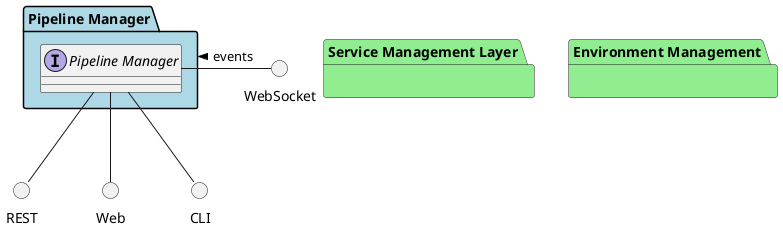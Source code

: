 @startuml


package "Pipeline Manager" #lightblue {

}

package "Service Management Layer" #lightgreen {

}

package "Environment Management" #lightgreen {

}


package "Pipeline Manager" #lightblue {

    interface "Pipeline Manager" as i {
    
    
    }
}

circle REST
circle Web
circle CLI
circle WebSocket

i -down- Web
i -down- CLI
i -down- REST
WebSocket -left- i: events >

package "Pipeline Manager" #lightblue {


}



@enduml

